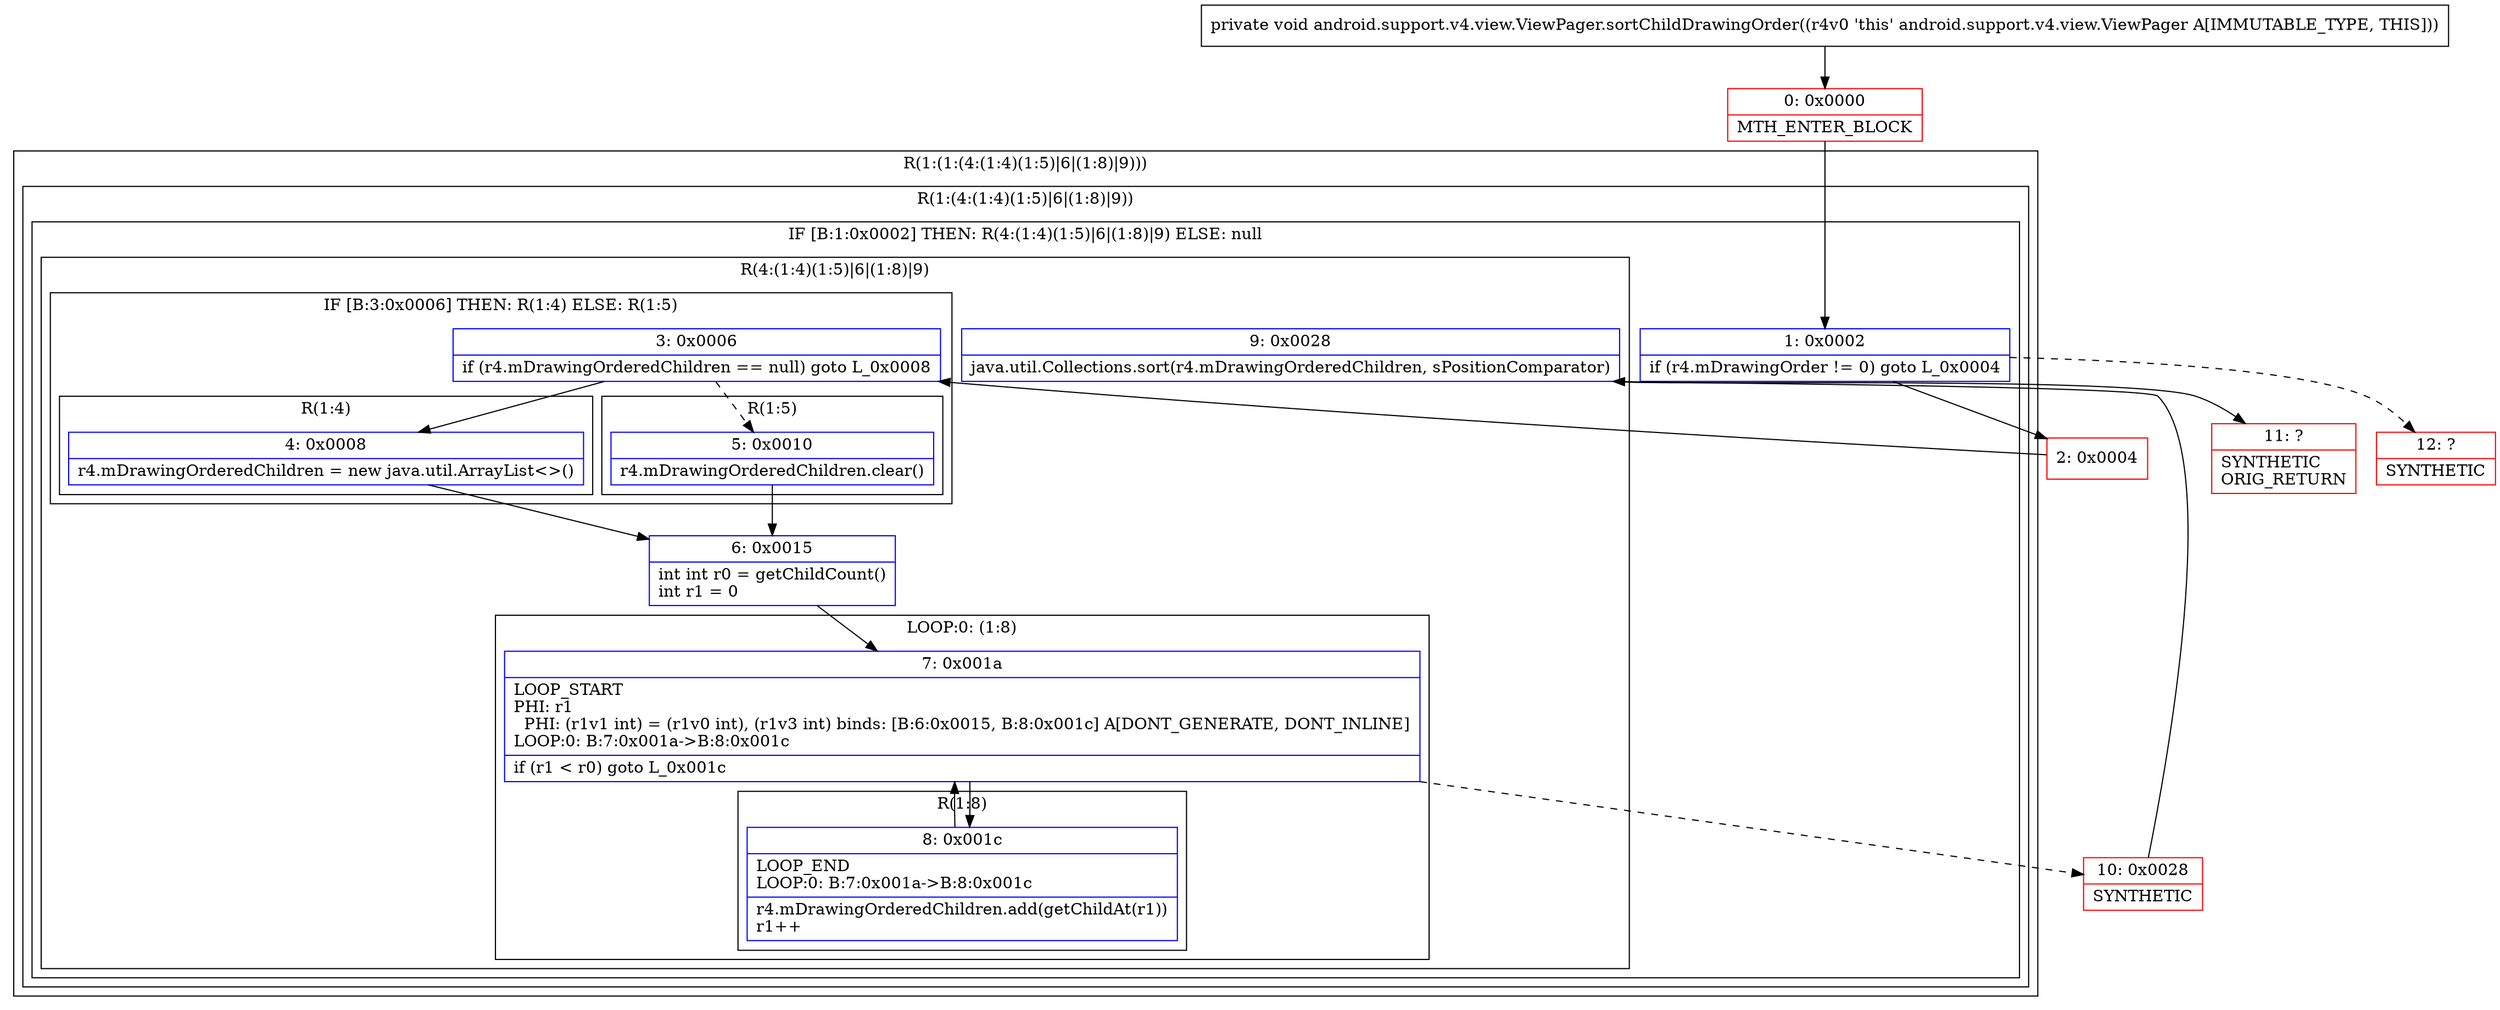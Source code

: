 digraph "CFG forandroid.support.v4.view.ViewPager.sortChildDrawingOrder()V" {
subgraph cluster_Region_1762519126 {
label = "R(1:(1:(4:(1:4)(1:5)|6|(1:8)|9)))";
node [shape=record,color=blue];
subgraph cluster_Region_1774432014 {
label = "R(1:(4:(1:4)(1:5)|6|(1:8)|9))";
node [shape=record,color=blue];
subgraph cluster_IfRegion_660839180 {
label = "IF [B:1:0x0002] THEN: R(4:(1:4)(1:5)|6|(1:8)|9) ELSE: null";
node [shape=record,color=blue];
Node_1 [shape=record,label="{1\:\ 0x0002|if (r4.mDrawingOrder != 0) goto L_0x0004\l}"];
subgraph cluster_Region_824682432 {
label = "R(4:(1:4)(1:5)|6|(1:8)|9)";
node [shape=record,color=blue];
subgraph cluster_IfRegion_1802717857 {
label = "IF [B:3:0x0006] THEN: R(1:4) ELSE: R(1:5)";
node [shape=record,color=blue];
Node_3 [shape=record,label="{3\:\ 0x0006|if (r4.mDrawingOrderedChildren == null) goto L_0x0008\l}"];
subgraph cluster_Region_1840922817 {
label = "R(1:4)";
node [shape=record,color=blue];
Node_4 [shape=record,label="{4\:\ 0x0008|r4.mDrawingOrderedChildren = new java.util.ArrayList\<\>()\l}"];
}
subgraph cluster_Region_427108775 {
label = "R(1:5)";
node [shape=record,color=blue];
Node_5 [shape=record,label="{5\:\ 0x0010|r4.mDrawingOrderedChildren.clear()\l}"];
}
}
Node_6 [shape=record,label="{6\:\ 0x0015|int int r0 = getChildCount()\lint r1 = 0\l}"];
subgraph cluster_LoopRegion_1668991927 {
label = "LOOP:0: (1:8)";
node [shape=record,color=blue];
Node_7 [shape=record,label="{7\:\ 0x001a|LOOP_START\lPHI: r1 \l  PHI: (r1v1 int) = (r1v0 int), (r1v3 int) binds: [B:6:0x0015, B:8:0x001c] A[DONT_GENERATE, DONT_INLINE]\lLOOP:0: B:7:0x001a\-\>B:8:0x001c\l|if (r1 \< r0) goto L_0x001c\l}"];
subgraph cluster_Region_1328267060 {
label = "R(1:8)";
node [shape=record,color=blue];
Node_8 [shape=record,label="{8\:\ 0x001c|LOOP_END\lLOOP:0: B:7:0x001a\-\>B:8:0x001c\l|r4.mDrawingOrderedChildren.add(getChildAt(r1))\lr1++\l}"];
}
}
Node_9 [shape=record,label="{9\:\ 0x0028|java.util.Collections.sort(r4.mDrawingOrderedChildren, sPositionComparator)\l}"];
}
}
}
}
Node_0 [shape=record,color=red,label="{0\:\ 0x0000|MTH_ENTER_BLOCK\l}"];
Node_2 [shape=record,color=red,label="{2\:\ 0x0004}"];
Node_10 [shape=record,color=red,label="{10\:\ 0x0028|SYNTHETIC\l}"];
Node_11 [shape=record,color=red,label="{11\:\ ?|SYNTHETIC\lORIG_RETURN\l}"];
Node_12 [shape=record,color=red,label="{12\:\ ?|SYNTHETIC\l}"];
MethodNode[shape=record,label="{private void android.support.v4.view.ViewPager.sortChildDrawingOrder((r4v0 'this' android.support.v4.view.ViewPager A[IMMUTABLE_TYPE, THIS])) }"];
MethodNode -> Node_0;
Node_1 -> Node_2;
Node_1 -> Node_12[style=dashed];
Node_3 -> Node_4;
Node_3 -> Node_5[style=dashed];
Node_4 -> Node_6;
Node_5 -> Node_6;
Node_6 -> Node_7;
Node_7 -> Node_8;
Node_7 -> Node_10[style=dashed];
Node_8 -> Node_7;
Node_9 -> Node_11;
Node_0 -> Node_1;
Node_2 -> Node_3;
Node_10 -> Node_9;
}

